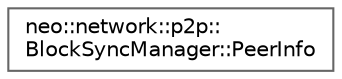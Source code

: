 digraph "Graphical Class Hierarchy"
{
 // LATEX_PDF_SIZE
  bgcolor="transparent";
  edge [fontname=Helvetica,fontsize=10,labelfontname=Helvetica,labelfontsize=10];
  node [fontname=Helvetica,fontsize=10,shape=box,height=0.2,width=0.4];
  rankdir="LR";
  Node0 [id="Node000000",label="neo::network::p2p::\lBlockSyncManager::PeerInfo",height=0.2,width=0.4,color="grey40", fillcolor="white", style="filled",URL="$structneo_1_1network_1_1p2p_1_1_block_sync_manager_1_1_peer_info.html",tooltip=" "];
}
